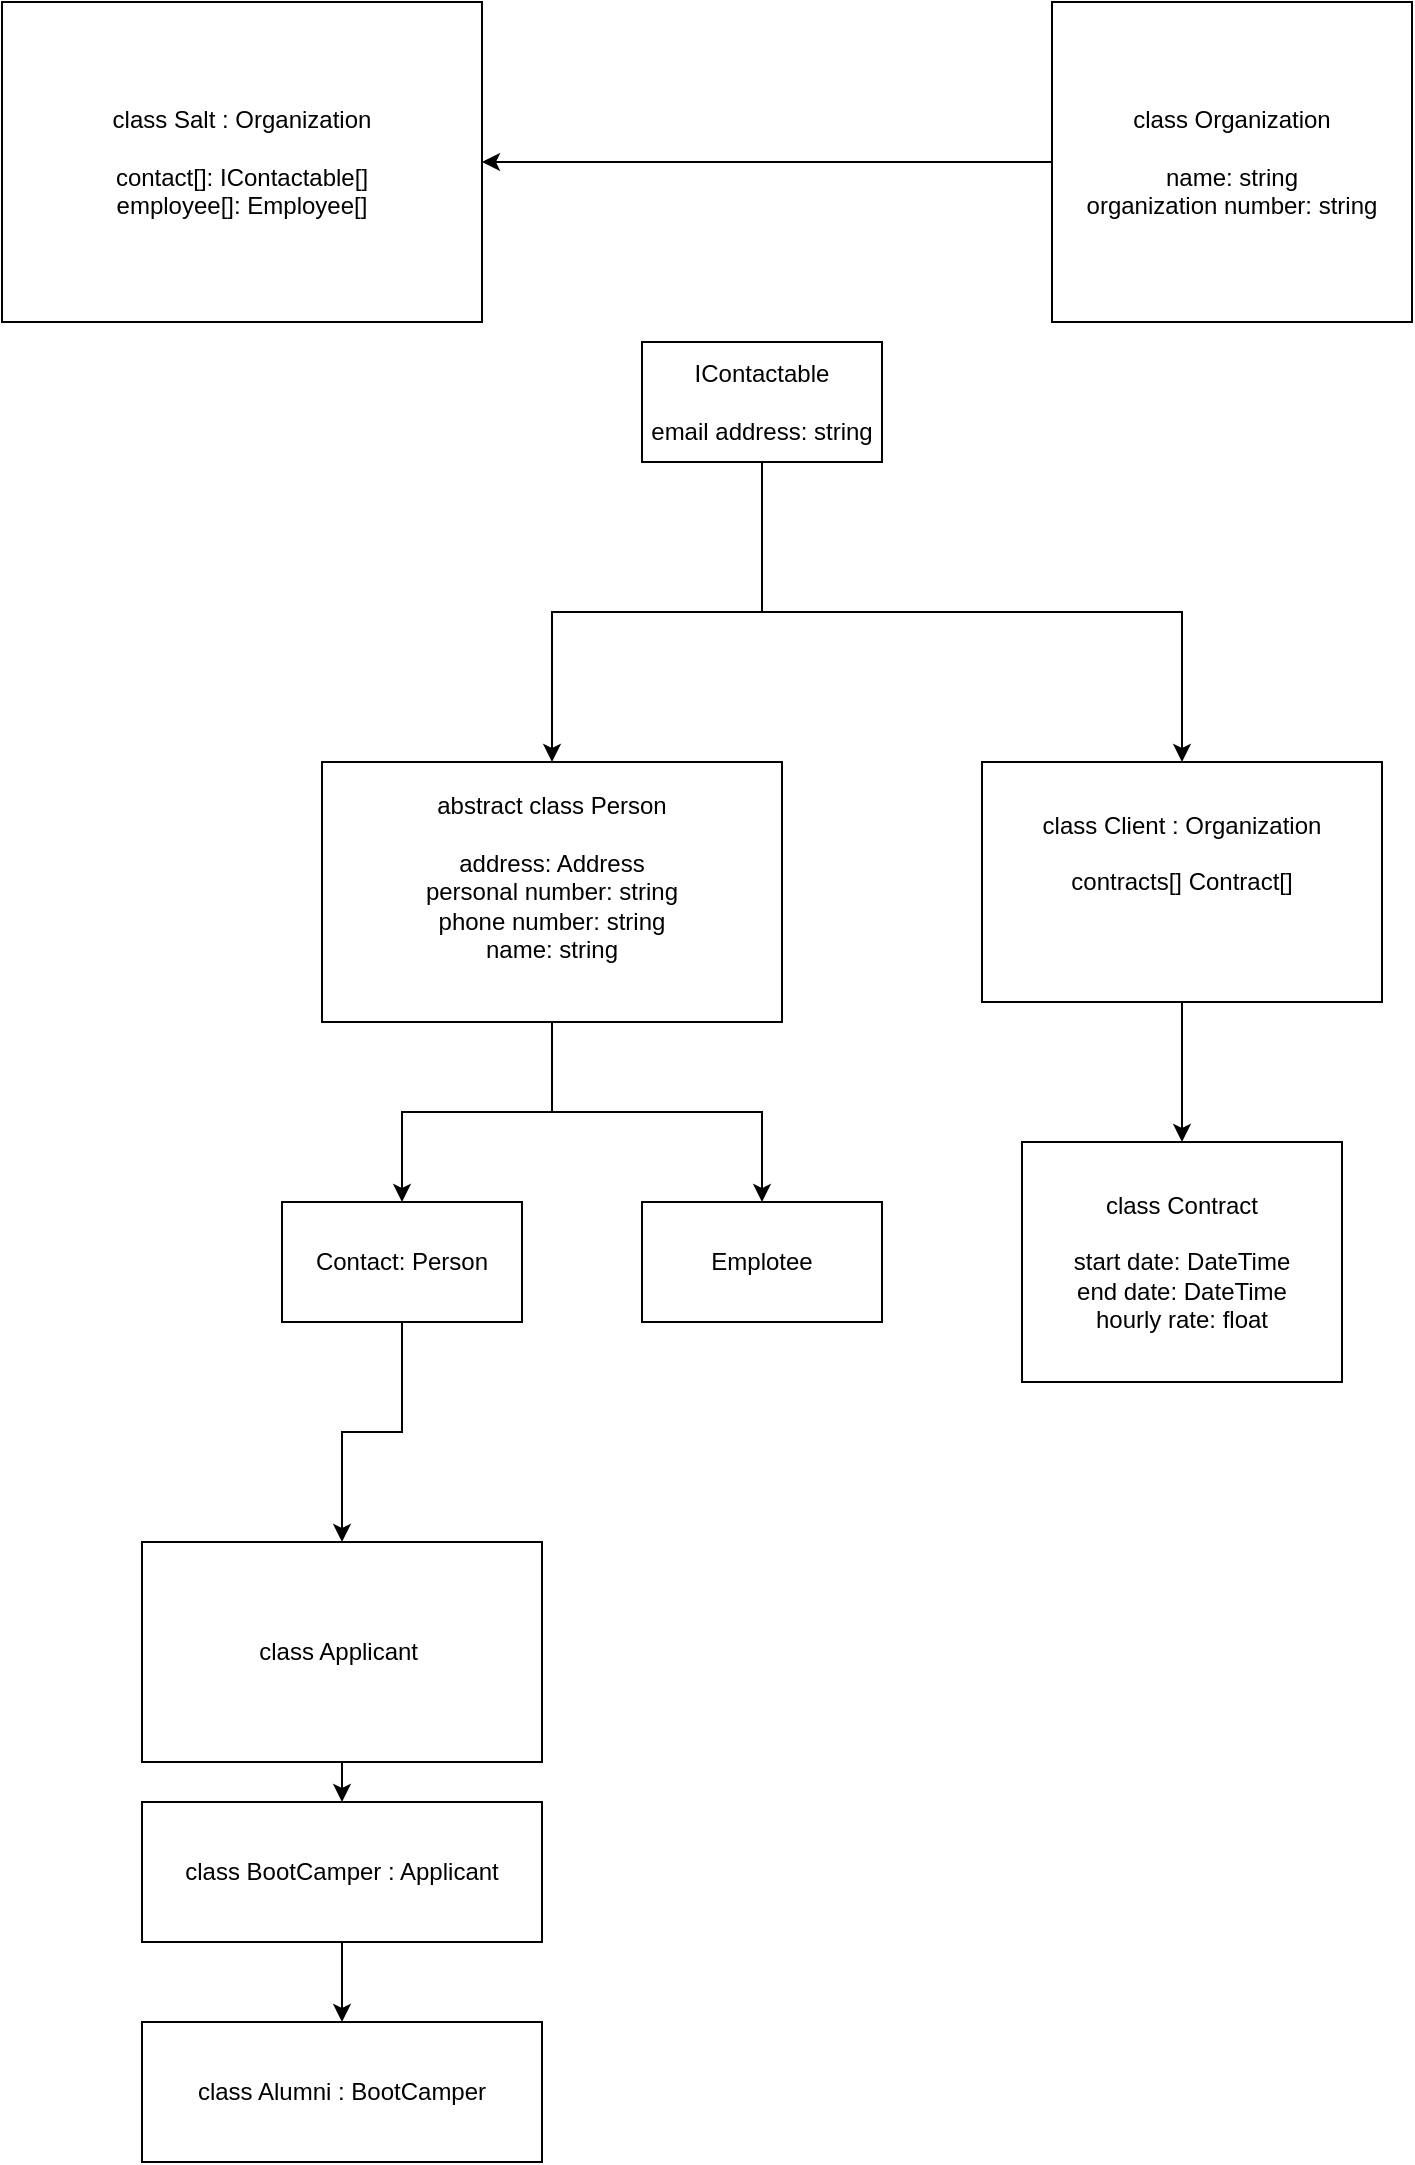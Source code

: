 <mxfile version="24.6.4" type="github">
  <diagram name="Page-1" id="XzhITwdruDI60ukkxCVY">
    <mxGraphModel dx="1781" dy="1159" grid="1" gridSize="10" guides="1" tooltips="1" connect="1" arrows="1" fold="1" page="1" pageScale="1" pageWidth="850" pageHeight="1100" math="0" shadow="0">
      <root>
        <mxCell id="0" />
        <mxCell id="1" parent="0" />
        <mxCell id="sGgMiUtagr6D2csW1Qab-51" style="edgeStyle=orthogonalEdgeStyle;rounded=0;orthogonalLoop=1;jettySize=auto;html=1;exitX=0.5;exitY=1;exitDx=0;exitDy=0;entryX=0.5;entryY=0;entryDx=0;entryDy=0;" edge="1" parent="1" source="sGgMiUtagr6D2csW1Qab-1" target="sGgMiUtagr6D2csW1Qab-37">
          <mxGeometry relative="1" as="geometry" />
        </mxCell>
        <mxCell id="sGgMiUtagr6D2csW1Qab-52" style="edgeStyle=orthogonalEdgeStyle;rounded=0;orthogonalLoop=1;jettySize=auto;html=1;exitX=0.5;exitY=1;exitDx=0;exitDy=0;entryX=0.5;entryY=0;entryDx=0;entryDy=0;" edge="1" parent="1" source="sGgMiUtagr6D2csW1Qab-1" target="sGgMiUtagr6D2csW1Qab-36">
          <mxGeometry relative="1" as="geometry" />
        </mxCell>
        <mxCell id="sGgMiUtagr6D2csW1Qab-1" value="abstract class Person&lt;div&gt;&lt;br&gt;address: Address&lt;br&gt;personal number: string&lt;div&gt;phone number: string&lt;/div&gt;&lt;div&gt;name: string&lt;br&gt;&lt;div&gt;&lt;br&gt;&lt;/div&gt;&lt;/div&gt;&lt;/div&gt;" style="rounded=0;whiteSpace=wrap;html=1;" vertex="1" parent="1">
          <mxGeometry x="233" y="390" width="230" height="130" as="geometry" />
        </mxCell>
        <mxCell id="sGgMiUtagr6D2csW1Qab-55" style="edgeStyle=orthogonalEdgeStyle;rounded=0;orthogonalLoop=1;jettySize=auto;html=1;exitX=0;exitY=0.5;exitDx=0;exitDy=0;entryX=1;entryY=0.5;entryDx=0;entryDy=0;" edge="1" parent="1" source="sGgMiUtagr6D2csW1Qab-2" target="sGgMiUtagr6D2csW1Qab-4">
          <mxGeometry relative="1" as="geometry" />
        </mxCell>
        <mxCell id="sGgMiUtagr6D2csW1Qab-2" value="class Organization&lt;div&gt;&lt;br&gt;&lt;/div&gt;&lt;div&gt;name: string&lt;/div&gt;&lt;div&gt;organization number: string&lt;/div&gt;" style="rounded=0;whiteSpace=wrap;html=1;" vertex="1" parent="1">
          <mxGeometry x="598" y="10" width="180" height="160" as="geometry" />
        </mxCell>
        <mxCell id="sGgMiUtagr6D2csW1Qab-34" style="edgeStyle=orthogonalEdgeStyle;rounded=0;orthogonalLoop=1;jettySize=auto;html=1;exitX=0.5;exitY=1;exitDx=0;exitDy=0;entryX=0.5;entryY=0;entryDx=0;entryDy=0;" edge="1" parent="1" source="sGgMiUtagr6D2csW1Qab-3" target="sGgMiUtagr6D2csW1Qab-5">
          <mxGeometry relative="1" as="geometry" />
        </mxCell>
        <mxCell id="sGgMiUtagr6D2csW1Qab-3" value="class Client : Organization&lt;br&gt;&lt;br&gt;contracts[] Contract[]&lt;div&gt;&lt;br&gt;&lt;/div&gt;&lt;div&gt;&lt;br&gt;&lt;/div&gt;" style="rounded=0;whiteSpace=wrap;html=1;" vertex="1" parent="1">
          <mxGeometry x="563" y="390" width="200" height="120" as="geometry" />
        </mxCell>
        <mxCell id="sGgMiUtagr6D2csW1Qab-4" value="class Salt : Organization&lt;br&gt;&lt;br&gt;contact[]: IContactable[]&lt;br&gt;employee[]: Employee[]" style="rounded=0;whiteSpace=wrap;html=1;" vertex="1" parent="1">
          <mxGeometry x="73" y="10" width="240" height="160" as="geometry" />
        </mxCell>
        <mxCell id="sGgMiUtagr6D2csW1Qab-5" value="class Contract&lt;div&gt;&lt;br&gt;&lt;/div&gt;&lt;div&gt;start date: DateTime&lt;/div&gt;&lt;div&gt;end date: DateTime&lt;/div&gt;&lt;div&gt;hourly rate: float&lt;/div&gt;" style="rounded=0;whiteSpace=wrap;html=1;" vertex="1" parent="1">
          <mxGeometry x="583" y="580" width="160" height="120" as="geometry" />
        </mxCell>
        <mxCell id="sGgMiUtagr6D2csW1Qab-26" style="edgeStyle=orthogonalEdgeStyle;rounded=0;orthogonalLoop=1;jettySize=auto;html=1;exitX=0.5;exitY=1;exitDx=0;exitDy=0;entryX=0.5;entryY=0;entryDx=0;entryDy=0;" edge="1" parent="1" source="sGgMiUtagr6D2csW1Qab-9" target="sGgMiUtagr6D2csW1Qab-12">
          <mxGeometry relative="1" as="geometry" />
        </mxCell>
        <mxCell id="sGgMiUtagr6D2csW1Qab-9" value="class Applicant&amp;nbsp;" style="rounded=0;whiteSpace=wrap;html=1;" vertex="1" parent="1">
          <mxGeometry x="143" y="780" width="200" height="110" as="geometry" />
        </mxCell>
        <mxCell id="sGgMiUtagr6D2csW1Qab-27" style="edgeStyle=orthogonalEdgeStyle;rounded=0;orthogonalLoop=1;jettySize=auto;html=1;exitX=0.5;exitY=1;exitDx=0;exitDy=0;entryX=0.5;entryY=0;entryDx=0;entryDy=0;" edge="1" parent="1" source="sGgMiUtagr6D2csW1Qab-12" target="sGgMiUtagr6D2csW1Qab-13">
          <mxGeometry relative="1" as="geometry" />
        </mxCell>
        <mxCell id="sGgMiUtagr6D2csW1Qab-12" value="class BootCamper : Applicant" style="rounded=0;whiteSpace=wrap;html=1;" vertex="1" parent="1">
          <mxGeometry x="143" y="910" width="200" height="70" as="geometry" />
        </mxCell>
        <mxCell id="sGgMiUtagr6D2csW1Qab-13" value="class Alumni : BootCamper" style="rounded=0;whiteSpace=wrap;html=1;" vertex="1" parent="1">
          <mxGeometry x="143" y="1020" width="200" height="70" as="geometry" />
        </mxCell>
        <mxCell id="sGgMiUtagr6D2csW1Qab-53" style="edgeStyle=orthogonalEdgeStyle;rounded=0;orthogonalLoop=1;jettySize=auto;html=1;exitX=0.5;exitY=1;exitDx=0;exitDy=0;entryX=0.5;entryY=0;entryDx=0;entryDy=0;" edge="1" parent="1" source="sGgMiUtagr6D2csW1Qab-14" target="sGgMiUtagr6D2csW1Qab-1">
          <mxGeometry relative="1" as="geometry" />
        </mxCell>
        <mxCell id="sGgMiUtagr6D2csW1Qab-54" style="edgeStyle=orthogonalEdgeStyle;rounded=0;orthogonalLoop=1;jettySize=auto;html=1;exitX=0.5;exitY=1;exitDx=0;exitDy=0;entryX=0.5;entryY=0;entryDx=0;entryDy=0;" edge="1" parent="1" source="sGgMiUtagr6D2csW1Qab-14" target="sGgMiUtagr6D2csW1Qab-3">
          <mxGeometry relative="1" as="geometry" />
        </mxCell>
        <mxCell id="sGgMiUtagr6D2csW1Qab-14" value="IContactable&lt;div&gt;&lt;br&gt;&lt;/div&gt;&lt;div&gt;email address: string&lt;/div&gt;" style="rounded=0;whiteSpace=wrap;html=1;" vertex="1" parent="1">
          <mxGeometry x="393" y="180" width="120" height="60" as="geometry" />
        </mxCell>
        <mxCell id="sGgMiUtagr6D2csW1Qab-36" value="Emplotee" style="rounded=0;whiteSpace=wrap;html=1;" vertex="1" parent="1">
          <mxGeometry x="393" y="610" width="120" height="60" as="geometry" />
        </mxCell>
        <mxCell id="sGgMiUtagr6D2csW1Qab-44" style="edgeStyle=orthogonalEdgeStyle;rounded=0;orthogonalLoop=1;jettySize=auto;html=1;exitX=0.5;exitY=1;exitDx=0;exitDy=0;entryX=0.5;entryY=0;entryDx=0;entryDy=0;" edge="1" parent="1" source="sGgMiUtagr6D2csW1Qab-37" target="sGgMiUtagr6D2csW1Qab-9">
          <mxGeometry relative="1" as="geometry" />
        </mxCell>
        <mxCell id="sGgMiUtagr6D2csW1Qab-37" value="Contact: Person" style="rounded=0;whiteSpace=wrap;html=1;" vertex="1" parent="1">
          <mxGeometry x="213" y="610" width="120" height="60" as="geometry" />
        </mxCell>
      </root>
    </mxGraphModel>
  </diagram>
</mxfile>
